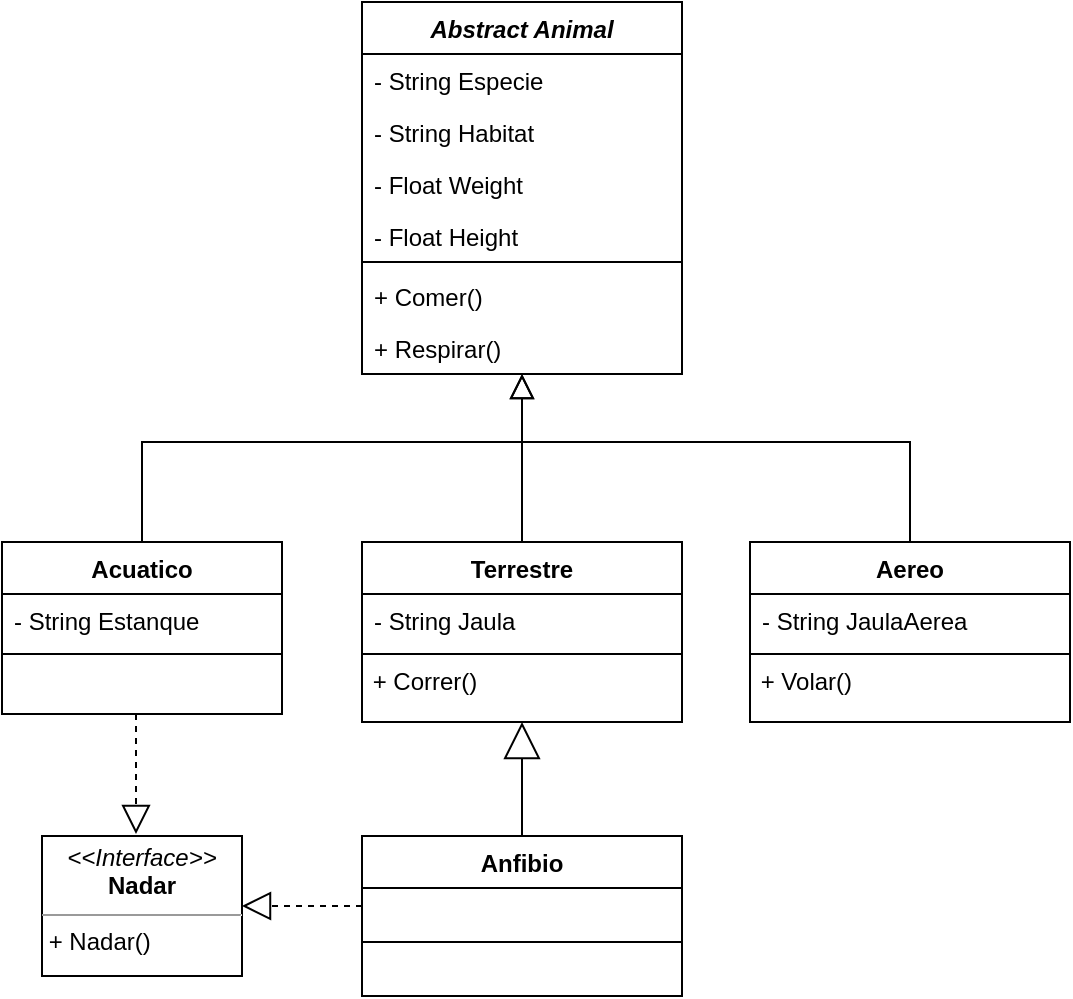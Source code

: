 <mxfile version="13.2.4" type="device"><diagram id="44A1npoR09JSsuszfLbb" name="Page-1"><mxGraphModel dx="742" dy="556" grid="1" gridSize="10" guides="1" tooltips="1" connect="1" arrows="1" fold="1" page="1" pageScale="1" pageWidth="850" pageHeight="1100" math="0" shadow="0"><root><mxCell id="0"/><mxCell id="1" parent="0"/><mxCell id="RhfNlr8nTXZM4AdFJhyZ-1" value="" style="endArrow=block;endSize=10;endFill=0;shadow=0;strokeWidth=1;rounded=0;edgeStyle=elbowEdgeStyle;elbow=vertical;" parent="1" source="RhfNlr8nTXZM4AdFJhyZ-8" target="RhfNlr8nTXZM4AdFJhyZ-15" edge="1"><mxGeometry width="160" relative="1" as="geometry"><mxPoint x="170" y="263" as="sourcePoint"/><mxPoint x="170" y="263" as="targetPoint"/><Array as="points"><mxPoint x="270" y="420"/><mxPoint x="270" y="390"/><mxPoint x="170" y="370"/><mxPoint x="270" y="380"/></Array></mxGeometry></mxCell><mxCell id="RhfNlr8nTXZM4AdFJhyZ-2" value="" style="endArrow=block;endSize=10;endFill=0;shadow=0;strokeWidth=1;rounded=0;edgeStyle=elbowEdgeStyle;elbow=vertical;" parent="1" source="RhfNlr8nTXZM4AdFJhyZ-4" target="RhfNlr8nTXZM4AdFJhyZ-15" edge="1"><mxGeometry width="160" relative="1" as="geometry"><mxPoint x="180" y="433" as="sourcePoint"/><mxPoint x="280" y="331" as="targetPoint"/><Array as="points"><mxPoint x="270" y="370"/></Array></mxGeometry></mxCell><mxCell id="RhfNlr8nTXZM4AdFJhyZ-3" value="" style="endArrow=none;html=1;rounded=0;" parent="1" edge="1"><mxGeometry width="50" height="50" relative="1" as="geometry"><mxPoint x="80" y="420" as="sourcePoint"/><mxPoint x="270" y="370" as="targetPoint"/><Array as="points"><mxPoint x="80" y="370"/></Array></mxGeometry></mxCell><mxCell id="RhfNlr8nTXZM4AdFJhyZ-4" value="Aereo" style="swimlane;fontStyle=1;align=center;verticalAlign=top;childLayout=stackLayout;horizontal=1;startSize=26;horizontalStack=0;resizeParent=1;resizeLast=0;collapsible=1;marginBottom=0;rounded=0;shadow=0;strokeWidth=1;" parent="1" vertex="1"><mxGeometry x="384" y="420" width="160" height="90" as="geometry"><mxRectangle x="340" y="380" width="170" height="26" as="alternateBounds"/></mxGeometry></mxCell><mxCell id="RhfNlr8nTXZM4AdFJhyZ-5" value="- String JaulaAerea" style="text;align=left;verticalAlign=top;spacingLeft=4;spacingRight=4;overflow=hidden;rotatable=0;points=[[0,0.5],[1,0.5]];portConstraint=eastwest;" parent="RhfNlr8nTXZM4AdFJhyZ-4" vertex="1"><mxGeometry y="26" width="160" height="26" as="geometry"/></mxCell><mxCell id="RhfNlr8nTXZM4AdFJhyZ-6" value="" style="line;html=1;strokeWidth=1;align=left;verticalAlign=middle;spacingTop=-1;spacingLeft=3;spacingRight=3;rotatable=0;labelPosition=right;points=[];portConstraint=eastwest;" parent="RhfNlr8nTXZM4AdFJhyZ-4" vertex="1"><mxGeometry y="52" width="160" height="8" as="geometry"/></mxCell><mxCell id="RhfNlr8nTXZM4AdFJhyZ-7" value="&amp;nbsp;+ Volar()" style="text;html=1;align=left;verticalAlign=middle;resizable=0;points=[];autosize=1;" parent="RhfNlr8nTXZM4AdFJhyZ-4" vertex="1"><mxGeometry y="60" width="160" height="20" as="geometry"/></mxCell><mxCell id="RhfNlr8nTXZM4AdFJhyZ-8" value="Terrestre" style="swimlane;fontStyle=1;align=center;verticalAlign=top;childLayout=stackLayout;horizontal=1;startSize=26;horizontalStack=0;resizeParent=1;resizeLast=0;collapsible=1;marginBottom=0;rounded=0;shadow=0;strokeWidth=1;" parent="1" vertex="1"><mxGeometry x="190" y="420" width="160" height="90" as="geometry"><mxRectangle x="120" y="360" width="160" height="26" as="alternateBounds"/></mxGeometry></mxCell><mxCell id="RhfNlr8nTXZM4AdFJhyZ-9" value="- String Jaula" style="text;align=left;verticalAlign=top;spacingLeft=4;spacingRight=4;overflow=hidden;rotatable=0;points=[[0,0.5],[1,0.5]];portConstraint=eastwest;rounded=0;shadow=0;html=0;" parent="RhfNlr8nTXZM4AdFJhyZ-8" vertex="1"><mxGeometry y="26" width="160" height="26" as="geometry"/></mxCell><mxCell id="RhfNlr8nTXZM4AdFJhyZ-10" value="" style="line;html=1;strokeWidth=1;align=left;verticalAlign=middle;spacingTop=-1;spacingLeft=3;spacingRight=3;rotatable=0;labelPosition=right;points=[];portConstraint=eastwest;" parent="RhfNlr8nTXZM4AdFJhyZ-8" vertex="1"><mxGeometry y="52" width="160" height="8" as="geometry"/></mxCell><mxCell id="QLPPERcz1doT1JFy1DPM-1" value="&amp;nbsp;+ Correr()" style="text;html=1;align=left;verticalAlign=middle;resizable=0;points=[];autosize=1;" vertex="1" parent="RhfNlr8nTXZM4AdFJhyZ-8"><mxGeometry y="60" width="160" height="20" as="geometry"/></mxCell><mxCell id="RhfNlr8nTXZM4AdFJhyZ-11" value="Acuatico" style="swimlane;fontStyle=1;align=center;verticalAlign=top;childLayout=stackLayout;horizontal=1;startSize=26;horizontalStack=0;resizeParent=1;resizeParentMax=0;resizeLast=0;collapsible=1;marginBottom=0;" parent="1" vertex="1"><mxGeometry x="10" y="420" width="140" height="86" as="geometry"/></mxCell><mxCell id="RhfNlr8nTXZM4AdFJhyZ-12" value="- String Estanque" style="text;strokeColor=none;fillColor=none;align=left;verticalAlign=top;spacingLeft=4;spacingRight=4;overflow=hidden;rotatable=0;points=[[0,0.5],[1,0.5]];portConstraint=eastwest;" parent="RhfNlr8nTXZM4AdFJhyZ-11" vertex="1"><mxGeometry y="26" width="140" height="26" as="geometry"/></mxCell><mxCell id="RhfNlr8nTXZM4AdFJhyZ-13" value="" style="line;strokeWidth=1;fillColor=none;align=left;verticalAlign=middle;spacingTop=-1;spacingLeft=3;spacingRight=3;rotatable=0;labelPosition=right;points=[];portConstraint=eastwest;" parent="RhfNlr8nTXZM4AdFJhyZ-11" vertex="1"><mxGeometry y="52" width="140" height="8" as="geometry"/></mxCell><mxCell id="RhfNlr8nTXZM4AdFJhyZ-14" value=" " style="text;strokeColor=none;fillColor=none;align=left;verticalAlign=top;spacingLeft=4;spacingRight=4;overflow=hidden;rotatable=0;points=[[0,0.5],[1,0.5]];portConstraint=eastwest;" parent="RhfNlr8nTXZM4AdFJhyZ-11" vertex="1"><mxGeometry y="60" width="140" height="26" as="geometry"/></mxCell><mxCell id="RhfNlr8nTXZM4AdFJhyZ-15" value="Abstract Animal" style="swimlane;fontStyle=3;align=center;verticalAlign=top;childLayout=stackLayout;horizontal=1;startSize=26;horizontalStack=0;resizeParent=1;resizeLast=0;collapsible=1;marginBottom=0;rounded=0;shadow=0;strokeWidth=1;" parent="1" vertex="1"><mxGeometry x="190" y="150" width="160" height="186" as="geometry"><mxRectangle x="230" y="140" width="160" height="26" as="alternateBounds"/></mxGeometry></mxCell><mxCell id="RhfNlr8nTXZM4AdFJhyZ-16" value="- String Especie" style="text;align=left;verticalAlign=top;spacingLeft=4;spacingRight=4;overflow=hidden;rotatable=0;points=[[0,0.5],[1,0.5]];portConstraint=eastwest;" parent="RhfNlr8nTXZM4AdFJhyZ-15" vertex="1"><mxGeometry y="26" width="160" height="26" as="geometry"/></mxCell><mxCell id="RhfNlr8nTXZM4AdFJhyZ-17" value="- String Habitat " style="text;align=left;verticalAlign=top;spacingLeft=4;spacingRight=4;overflow=hidden;rotatable=0;points=[[0,0.5],[1,0.5]];portConstraint=eastwest;rounded=0;shadow=0;html=0;" parent="RhfNlr8nTXZM4AdFJhyZ-15" vertex="1"><mxGeometry y="52" width="160" height="26" as="geometry"/></mxCell><mxCell id="RhfNlr8nTXZM4AdFJhyZ-18" value="- Float Weight" style="text;strokeColor=none;fillColor=none;align=left;verticalAlign=top;spacingLeft=4;spacingRight=4;overflow=hidden;rotatable=0;points=[[0,0.5],[1,0.5]];portConstraint=eastwest;" parent="RhfNlr8nTXZM4AdFJhyZ-15" vertex="1"><mxGeometry y="78" width="160" height="26" as="geometry"/></mxCell><mxCell id="RhfNlr8nTXZM4AdFJhyZ-19" value="- Float Height" style="text;align=left;verticalAlign=top;spacingLeft=4;spacingRight=4;overflow=hidden;rotatable=0;points=[[0,0.5],[1,0.5]];portConstraint=eastwest;rounded=0;shadow=0;html=0;" parent="RhfNlr8nTXZM4AdFJhyZ-15" vertex="1"><mxGeometry y="104" width="160" height="22" as="geometry"/></mxCell><mxCell id="RhfNlr8nTXZM4AdFJhyZ-20" value="" style="line;html=1;strokeWidth=1;align=left;verticalAlign=middle;spacingTop=-1;spacingLeft=3;spacingRight=3;rotatable=0;labelPosition=right;points=[];portConstraint=eastwest;" parent="RhfNlr8nTXZM4AdFJhyZ-15" vertex="1"><mxGeometry y="126" width="160" height="8" as="geometry"/></mxCell><mxCell id="RhfNlr8nTXZM4AdFJhyZ-21" value="+ Comer()&#10;" style="text;align=left;verticalAlign=top;spacingLeft=4;spacingRight=4;overflow=hidden;rotatable=0;points=[[0,0.5],[1,0.5]];portConstraint=eastwest;" parent="RhfNlr8nTXZM4AdFJhyZ-15" vertex="1"><mxGeometry y="134" width="160" height="26" as="geometry"/></mxCell><mxCell id="RhfNlr8nTXZM4AdFJhyZ-22" value="+ Respirar()" style="text;strokeColor=none;fillColor=none;align=left;verticalAlign=top;spacingLeft=4;spacingRight=4;overflow=hidden;rotatable=0;points=[[0,0.5],[1,0.5]];portConstraint=eastwest;" parent="RhfNlr8nTXZM4AdFJhyZ-15" vertex="1"><mxGeometry y="160" width="160" height="26" as="geometry"/></mxCell><mxCell id="RhfNlr8nTXZM4AdFJhyZ-23" value="&lt;p style=&quot;margin: 0px ; margin-top: 4px ; text-align: center&quot;&gt;&lt;i&gt;&amp;lt;&amp;lt;Interface&amp;gt;&amp;gt;&lt;/i&gt;&lt;br&gt;&lt;b&gt;Nadar&lt;/b&gt;&lt;/p&gt;&lt;hr size=&quot;1&quot;&gt;&lt;p style=&quot;margin: 0px ; margin-left: 4px&quot;&gt;&lt;/p&gt;&amp;nbsp;+ Nadar()&lt;p style=&quot;margin: 0px ; margin-left: 4px&quot;&gt;&lt;br&gt;&lt;/p&gt;" style="verticalAlign=top;align=left;overflow=fill;fontSize=12;fontFamily=Helvetica;html=1;" parent="1" vertex="1"><mxGeometry x="30" y="567" width="100" height="70" as="geometry"/></mxCell><mxCell id="RhfNlr8nTXZM4AdFJhyZ-24" value="" style="endArrow=block;dashed=1;endFill=0;endSize=12;html=1;entryX=1;entryY=0.5;entryDx=0;entryDy=0;" parent="1" target="RhfNlr8nTXZM4AdFJhyZ-23" edge="1"><mxGeometry width="160" relative="1" as="geometry"><mxPoint x="190" y="602" as="sourcePoint"/><mxPoint x="464" y="570" as="targetPoint"/></mxGeometry></mxCell><mxCell id="RhfNlr8nTXZM4AdFJhyZ-25" value="" style="endArrow=block;dashed=1;endFill=0;endSize=12;html=1;exitX=0.5;exitY=1;exitDx=0;exitDy=0;entryX=0.5;entryY=0;entryDx=0;entryDy=0;" parent="1" edge="1"><mxGeometry width="160" relative="1" as="geometry"><mxPoint x="77" y="506" as="sourcePoint"/><mxPoint x="77" y="566" as="targetPoint"/></mxGeometry></mxCell><mxCell id="RhfNlr8nTXZM4AdFJhyZ-26" value="" style="endArrow=block;endSize=16;endFill=0;html=1;exitX=0.5;exitY=0;exitDx=0;exitDy=0;" parent="1" source="RhfNlr8nTXZM4AdFJhyZ-27" edge="1"><mxGeometry width="160" relative="1" as="geometry"><mxPoint x="270" y="560" as="sourcePoint"/><mxPoint x="270" y="510" as="targetPoint"/></mxGeometry></mxCell><mxCell id="RhfNlr8nTXZM4AdFJhyZ-27" value="Anfibio" style="swimlane;fontStyle=1;align=center;verticalAlign=top;childLayout=stackLayout;horizontal=1;startSize=26;horizontalStack=0;resizeParent=1;resizeLast=0;collapsible=1;marginBottom=0;rounded=0;shadow=0;strokeWidth=1;" parent="1" vertex="1"><mxGeometry x="190" y="567" width="160" height="80" as="geometry"><mxRectangle x="120" y="360" width="160" height="26" as="alternateBounds"/></mxGeometry></mxCell><mxCell id="RhfNlr8nTXZM4AdFJhyZ-29" value="" style="line;html=1;strokeWidth=1;align=left;verticalAlign=middle;spacingTop=-1;spacingLeft=3;spacingRight=3;rotatable=0;labelPosition=right;points=[];portConstraint=eastwest;" parent="RhfNlr8nTXZM4AdFJhyZ-27" vertex="1"><mxGeometry y="26" width="160" height="54" as="geometry"/></mxCell></root></mxGraphModel></diagram></mxfile>
